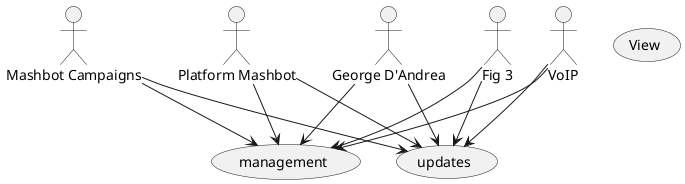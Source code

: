 @startuml
actor "VoIP"
actor "Mashbot Campaigns"
actor "Platform Mashbot"
actor "George D'Andrea"
actor "Fig 3"
usecase "management"
usecase "updates"
usecase "View"
"VoIP" --> "management"
"VoIP" --> "updates"
"Mashbot Campaigns" --> "management"
"Mashbot Campaigns" --> "updates"
"Platform Mashbot" --> "management"
"Platform Mashbot" --> "updates"
"George D'Andrea" --> "management"
"George D'Andrea" --> "updates"
"Fig 3" --> "management"
"Fig 3" --> "updates"
@enduml